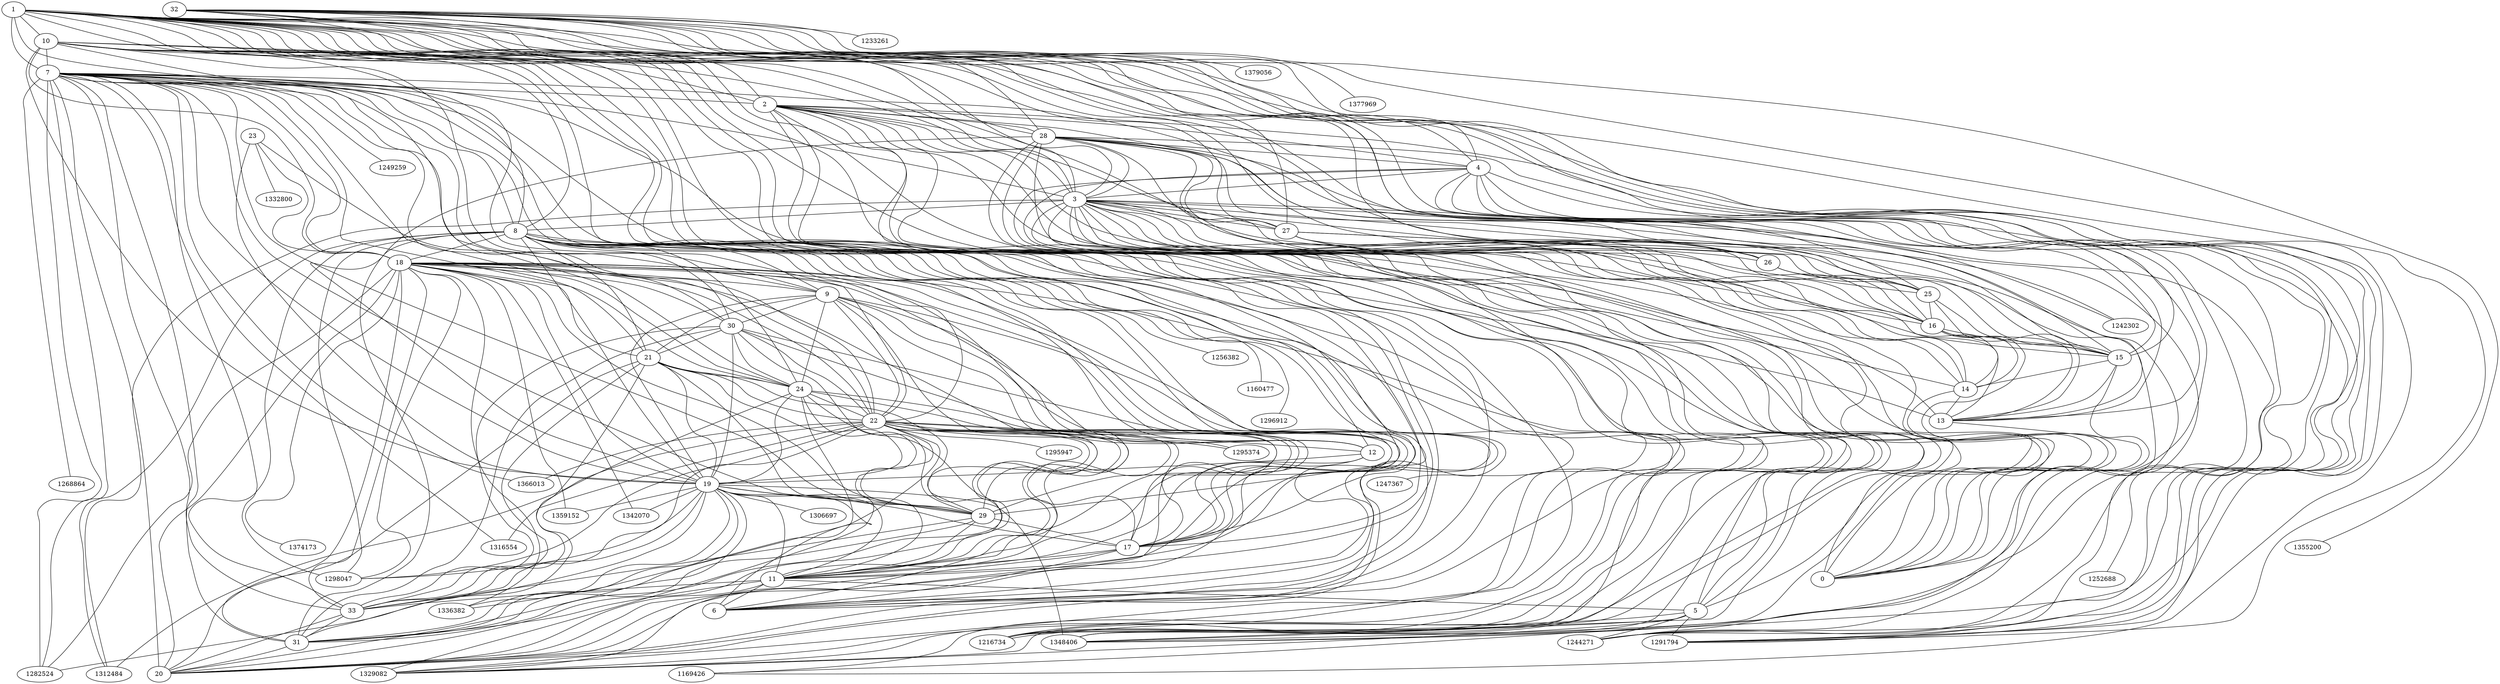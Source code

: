 graph G {
1 -- 1329082 [weight=0.07613889877682356, s=External];
0 [id=266964];
1 [id=266965];
1329082 [id=329082, c=0];
1 -- 1242302 [weight=0.07908783105837627, s=External];
2 [id=266966];
3 [id=266967];
1242302 [id=242302, c=0];
1 -- 6 [weight=0.07924704710078354, s=Hidden];
4 [id=268191];
1 -- 1169426 [weight=0.08126471461829556, s=External];
5 [id=268201];
6 [id=274637];
1169426 [id=169426, c=0];
1 -- 10 [weight=0.08326900058930103, s=Hidden];
7 [id=274638];
1 -- 1244271 [weight=0.08668695519893675, s=External];
8 [id=284777];
9 [id=284778];
1244271 [id=244271, c=0];
1 -- 27 [weight=0.08845055587899772, s=Hidden];
10 [id=294484];
1 -- 25 [weight=0.0899148011621112, s=Hidden];
11 [id=295564];
1 -- 26 [weight=0.09396515453026684, s=Hidden];
12 [id=315060];
1 -- 1348406 [weight=0.10338719752106573, s=External];
13 [id=320527];
14 [id=322561];
1348406 [id=348406, c=0];
1 -- 1291794 [weight=0.10719887802696353, s=External];
15 [id=322562];
16 [id=322563];
1291794 [id=291794, c=0];
1 -- 1216734 [weight=0.1608797907959808, s=External];
17 [id=325635];
18 [id=326933];
1216734 [id=216734, c=0];
1 -- 14 [weight=0.25270312385597393, s=Hidden];
19 [id=326934];
1 -- 15 [weight=0.28027129042616644, s=Hidden];
20 [id=326936];
1 -- 16 [weight=0.2942982944740905, s=Hidden];
21 [id=326937];
2 -- 10 [weight=0.09877282068249994, s=Hidden];
22 [id=335764];
2 -- 27 [weight=0.0998458944194132, s=Hidden];
23 [id=339263];
2 -- 1169426 [weight=0.10033183696618007, s=External];
24 [id=354544];
2 -- 1348406 [weight=0.1052724197411058, s=External];
25 [id=360061];
2 -- 1291794 [weight=0.10883571746308111, s=External];
26 [id=360152];
2 -- 1216734 [weight=0.16068342585279405, s=External];
27 [id=360153];
2 -- 28 [weight=0.16626572307815204, s=Hidden];
28 [id=366310];
2 -- 14 [weight=0.2475410650614291, s=Hidden];
29 [id=381297];
2 -- 15 [weight=0.26218551820255637, s=Hidden];
30 [id=383467];
2 -- 16 [weight=0.27825239893910586, s=Hidden];
31 [id=383469];
2 -- 13 [weight=0.32043220074112067, s=Hidden];
32 [id=403494];
3 -- 1312484 [weight=0.07416713687772998, s=External];
33 [id=415945];
1 -- 0 [weight=0.667264122600197];
1312484 [id=312484, c=0];
2 -- 0 [weight=0.5916196988624];
3 -- 8 [weight=0.07595203345939638, s=Hidden];
3 -- 0 [weight=0.684005394630169];
3 -- 1242302 [weight=0.07646875948839163, s=External];
13 -- 0 [weight=0.341941362839097];
3 -- 6 [weight=0.0797784320604167, s=Hidden];
16 -- 0 [weight=0.308007376127046];
3 -- 1169426 [weight=0.08095152842811595, s=External];
2 -- 1 [weight=0.643856550927231];
3 -- 7 [weight=0.08211473479889744, s=Hidden];
3 -- 1 [weight=0.674716279962909];
3 -- 1329082 [weight=0.08221677097191145, s=External];
4 -- 1 [weight=0.0769109690078001];
3 -- 10 [weight=0.08442290249195196, s=Hidden];
5 -- 1 [weight=0.118407521591838];
3 -- 1244271 [weight=0.09036562909061903, s=External];
7 -- 1 [weight=0.0837415454426583];
3 -- 25 [weight=0.0937698430086055, s=Hidden];
8 -- 1 [weight=0.0761130920113827];
3 -- 1348406 [weight=0.09791806267269003, s=External];
13 -- 1 [weight=0.334609991329094];
3 -- 27 [weight=0.10829702771174665, s=Hidden];
28 -- 1 [weight=0.175305974070144];
3 -- 26 [weight=0.11077181586464326, s=Hidden];
3 -- 2 [weight=0.619074408212913];
3 -- 1291794 [weight=0.1139177029872024, s=External];
5 -- 2 [weight=0.121458338199309];
3 -- 1216734 [weight=0.15146886384211225, s=External];
7 -- 2 [weight=0.0963689097142761];
3 -- 14 [weight=0.2596120234106815, s=Hidden];
4 -- 3 [weight=0.0821701598015359];
4 -- 1252688 [weight=0.06045910326881204, s=External];
5 -- 3 [weight=0.126382202709566];
1252688 [id=252688, c=0];
13 -- 3 [weight=0.355535888302726];
4 -- 13 [weight=0.06754947650691809, s=Hidden];
15 -- 3 [weight=0.300552478368841];
4 -- 2 [weight=0.07036484146357669, s=Hidden];
16 -- 3 [weight=0.338990070799276];
4 -- 0 [weight=0.08175000169083721, s=Hidden];
28 -- 3 [weight=0.184680403499097];
4 -- 1348406 [weight=0.09582909268173634, s=External];
32 -- 3 [weight=0.0538695831836029];
4 -- 5 [weight=0.10883044350725328, s=Hidden];
14 -- 13 [weight=0.490712498019125];
4 -- 1244271 [weight=0.11511248501989575, s=External];
15 -- 13 [weight=0.559299406641844];
4 -- 1216734 [weight=0.1299086966752904, s=External];
16 -- 13 [weight=0.594696289450802];
4 -- 1291794 [weight=0.19223224138101858, s=External];
28 -- 13 [weight=0.181826787111429];
5 -- 1329082 [weight=0.11948897346635332, s=External];
16 -- 14 [weight=0.537272755058709];
5 -- 1348406 [weight=0.126412280773797, s=External];
16 -- 15 [weight=0.590253236409384];
5 -- 1291794 [weight=0.14428058397390706, s=External];
25 -- 16 [weight=0.120670150553054];
5 -- 1216734 [weight=0.16489894738170655, s=External];
26 -- 16 [weight=0.127248765504585];
5 -- 1244271 [weight=0.18076799164788174, s=External];
27 -- 16 [weight=0.13650139491877];
7 -- 15 [weight=0.08448312016514944, s=Hidden];
28 -- 4 [weight=0.113222490984736];
7 -- 13 [weight=0.09024974773537213, s=Hidden];
32 -- 4 [weight=0.0596949291761193];
7 -- 1366013 [weight=0.13910444067073327, s=External];
11 -- 5 [weight=0.139205861664935];
1366013 [id=366013, c=0];
7 -- 6 [weight=0.57425627246428];
7 -- 1316554 [weight=0.14064387529111858, s=External];
8 -- 7 [weight=0.532207587382351];
1316554 [id=316554, c=0];
10 -- 7 [weight=0.567656432196295];
7 -- 1312484 [weight=0.14398840139790794, s=External];
11 -- 7 [weight=0.303961856519867];
7 -- 1298047 [weight=0.14415207546456307, s=External];
17 -- 7 [weight=0.608762088966708];
1298047 [id=298047, c=0];
22 -- 7 [weight=0.481207065741535];
7 -- 1282524 [weight=0.14488005601185913, s=External];
9 -- 8 [weight=0.566188093245659];
1282524 [id=282524, c=0];
11 -- 8 [weight=0.315507908656831];
7 -- 1249259 [weight=0.14694882656548178, s=External];
12 -- 8 [weight=0.421934360043341];
1249259 [id=249259, c=0];
17 -- 8 [weight=0.508331319260935];
7 -- 1268864 [weight=0.1473205355400858, s=External];
22 -- 8 [weight=0.438481046998736];
1268864 [id=268864, c=0];
32 -- 28 [weight=0.138446506858715];
7 -- 1329082 [weight=0.15673254061274336, s=External];
15 -- 14 [weight=0.600628430998296];
7 -- 33 [weight=0.19325056619537914, s=Hidden];
25 -- 15 [weight=0.120828670750185];
7 -- 31 [weight=0.2361067732209885, s=Hidden];
27 -- 15 [weight=0.14187951508383];
7 -- 20 [weight=0.26390103539311344, s=Hidden];
17 -- 11 [weight=0.30779139494609];
7 -- 30 [weight=0.26868759410286264, s=Hidden];
10 -- 6 [weight=0.535294672677982];
7 -- 21 [weight=0.27891646083440524, s=Hidden];
17 -- 6 [weight=0.46382083830188];
7 -- 29 [weight=0.30797889200976936, s=Hidden];
17 -- 10 [weight=0.532967380928385];
7 -- 12 [weight=0.3355989369735329, s=Hidden];
22 -- 10 [weight=0.457298732131495];
7 -- 18 [weight=0.3662774337952922, s=Hidden];
17 -- 9 [weight=0.465375723937082];
7 -- 19 [weight=0.3679098030802316, s=Hidden];
17 -- 12 [weight=0.376425302966027];
7 -- 24 [weight=0.4059594605357416, s=Hidden];
22 -- 17 [weight=0.567427840524663];
7 -- 9 [weight=0.4176088867662719, s=Hidden];
24 -- 17 [weight=0.486038610715623];
8 -- 1256382 [weight=0.1076564132682946, s=External];
29 -- 17 [weight=0.330261135382787];
1256382 [id=256382, c=0];
22 -- 9 [weight=0.494100179807109];
8 -- 1160477 [weight=0.10774728799987074, s=External];
22 -- 18 [weight=0.470315914006312];
1160477 [id=160477, c=0];
22 -- 19 [weight=0.464031362244029];
8 -- 1295374 [weight=0.11167421497634838, s=External];
23 -- 22 [weight=0.085849813664279];
1295374 [id=295374, c=0];
24 -- 22 [weight=0.544605942601466];
8 -- 1296912 [weight=0.11525343039515291, s=External];
29 -- 22 [weight=0.364794068576379];
1296912 [id=296912, c=0];
31 -- 22 [weight=0.326512303383579];
8 -- 1247367 [weight=0.1177151394271532, s=External];
27 -- 14 [weight=0.135988819469295];
1247367 [id=247367, c=0];
27 -- 25 [weight=0.456496775365157];
8 -- 1329082 [weight=0.12304835622962859, s=External];
27 -- 26 [weight=0.493148668963236];
8 -- 1298047 [weight=0.12360896278309251, s=External];
26 -- 25 [weight=0.709223420346127];
8 -- 1282524 [weight=0.13280754053188545, s=External];
12 -- 9 [weight=0.365434122373378];
8 -- 33 [weight=0.22391183185793792, s=Hidden];
18 -- 9 [weight=0.521879805594393];
8 -- 31 [weight=0.26489726559378557, s=Hidden];
19 -- 9 [weight=0.520721925916228];
8 -- 29 [weight=0.29871560508832184, s=Hidden];
21 -- 9 [weight=0.428068187606173];
8 -- 30 [weight=0.32080849814342455, s=Hidden];
24 -- 9 [weight=0.480013043805178];
8 -- 20 [weight=0.32477586873082115, s=Hidden];
19 -- 18 [weight=0.747138598442018];
8 -- 21 [weight=0.3312795650736039, s=Hidden];
20 -- 18 [weight=0.533533156905641];
8 -- 24 [weight=0.3946049895731423, s=Hidden];
21 -- 18 [weight=0.552091443623223];
8 -- 6 [weight=0.40213755684712327, s=Hidden];
23 -- 18 [weight=0.0806681183871096];
8 -- 19 [weight=0.42587348706215766, s=Hidden];
30 -- 18 [weight=0.494283463303222];
8 -- 18 [weight=0.4290794228068688, s=Hidden];
20 -- 19 [weight=0.525211487921929];
8 -- 10 [weight=0.45512010178292867, s=Hidden];
21 -- 19 [weight=0.5450333030401];
9 -- 10 [weight=0.3707051158370622, s=Hidden];
23 -- 19 [weight=0.0824075624180769];
9 -- 30 [weight=0.40105005017835504, s=Hidden];
24 -- 19 [weight=0.451753509054988];
9 -- 20 [weight=0.4062079455024312, s=Hidden];
21 -- 20 [weight=0.642767292716939];
11 -- 33 [weight=0.14116754476767268, s=Hidden];
30 -- 21 [weight=0.637590406935711];
11 -- 31 [weight=0.1613478381903669, s=Hidden];
29 -- 24 [weight=0.380064667273493];
11 -- 30 [weight=0.19615474066256286, s=Hidden];
31 -- 24 [weight=0.411800023170814];
11 -- 20 [weight=0.20261160231687808, s=Hidden];
33 -- 24 [weight=0.328008234828274];
11 -- 21 [weight=0.2103144162434761, s=Hidden];
31 -- 29 [weight=0.342636617076844];
11 -- 12 [weight=0.23625828309479316, s=Hidden];
33 -- 29 [weight=0.290976031337312];
11 -- 29 [weight=0.2473205029310662, s=Hidden];
30 -- 20 [weight=0.573867298528784];
11 -- 24 [weight=0.2482458079908265, s=Hidden];
33 -- 31 [weight=0.521910770564559];
11 -- 18 [weight=0.256270626774807, s=Hidden];
11 -- 6 [weight=0.2672002212090045, s=Hidden];
11 -- 19 [weight=0.27156366763298206, s=Hidden];
11 -- 9 [weight=0.2787193472898646, s=Hidden];
11 -- 22 [weight=0.29155599918030445, s=Hidden];
11 -- 10 [weight=0.29611528922187264, s=Hidden];
12 -- 18 [weight=0.36949682595100664, s=Hidden];
12 -- 19 [weight=0.38554523798830187, s=Hidden];
14 -- 28 [weight=0.15788153946463776, s=Hidden];
14 -- 0 [weight=0.2671802552669478, s=Hidden];
15 -- 28 [weight=0.1634045489409642, s=Hidden];
15 -- 0 [weight=0.27209685810409395, s=Hidden];
16 -- 28 [weight=0.1658304969428686, s=Hidden];
17 -- 20 [weight=0.31246646516005344, s=Hidden];
17 -- 21 [weight=0.3191748873952465, s=Hidden];
17 -- 19 [weight=0.4226011656942027, s=Hidden];
17 -- 18 [weight=0.42310689766232973, s=Hidden];
18 -- 1282524 [weight=0.09079723848927655, s=External];
18 -- 1374173 [weight=0.09175067050159759, s=External];
1374173 [id=374173, c=0];
18 -- 1359152 [weight=0.09234125333195599, s=External];
1359152 [id=359152, c=0];
18 -- 1348406 [weight=0.09368785031879259, s=External];
18 -- 1329082 [weight=0.10030215144433273, s=External];
18 -- 1342070 [weight=0.10442474001799472, s=External];
1342070 [id=342070, c=0];
18 -- 1298047 [weight=0.10471203647967132, s=External];
18 -- 1336382 [weight=0.10990767242504283, s=External];
1336382 [id=336382, c=0];
18 -- 33 [weight=0.28054975953741984, s=Hidden];
18 -- 6 [weight=0.2878792320029119, s=Hidden];
18 -- 29 [weight=0.32256204395974764, s=Hidden];
18 -- 10 [weight=0.33048691027147337, s=Hidden];
18 -- 31 [weight=0.3347045188930097, s=Hidden];
18 -- 24 [weight=0.45160136299368897, s=Hidden];
19 -- 1306697 [weight=0.08247177361974498, s=External];
1306697 [id=306697, c=3];
19 -- 28 [weight=0.08664749697603573, s=Hidden];
19 -- 1359152 [weight=0.08768053135524383, s=External];
19 -- 1282524 [weight=0.08996696674095432, s=External];
19 -- 1348406 [weight=0.09566044212567688, s=External];
19 -- 1329082 [weight=0.0975385662717789, s=External];
19 -- 1342070 [weight=0.10050701471427793, s=External];
19 -- 1298047 [weight=0.10456964488630557, s=External];
19 -- 1336382 [weight=0.10845042577559828, s=External];
19 -- 33 [weight=0.2760445324037907, s=Hidden];
19 -- 6 [weight=0.2870077006553913, s=Hidden];
19 -- 29 [weight=0.30716326059456894, s=Hidden];
19 -- 31 [weight=0.3244054837164751, s=Hidden];
19 -- 10 [weight=0.33133698734084205, s=Hidden];
19 -- 30 [weight=0.4851250746843865, s=Hidden];
21 -- 24 [weight=0.4437491792490184, s=Hidden];
22 -- 1316554 [weight=0.10522816623742304, s=External];
22 -- 1312484 [weight=0.10603326770969483, s=External];
22 -- 1295374 [weight=0.10727475453879481, s=External];
22 -- 1336382 [weight=0.10762208716505155, s=External];
22 -- 1295947 [weight=0.1083263923853351, s=External];
1295947 [id=295947, c=0];
22 -- 1298047 [weight=0.11102543086784297, s=External];
22 -- 1366013 [weight=0.11499416047283854, s=External];
22 -- 1329082 [weight=0.1251403086676996, s=External];
22 -- 33 [weight=0.27367166826898776, s=Hidden];
22 -- 12 [weight=0.3177816696080337, s=Hidden];
22 -- 20 [weight=0.34123912272323803, s=Hidden];
22 -- 30 [weight=0.34503816848093255, s=Hidden];
22 -- 21 [weight=0.35631209382323553, s=Hidden];
22 -- 6 [weight=0.40574116055113657, s=Hidden];
23 -- 1332800 [weight=0.32654463598405287, s=External];
1332800 [id=332800, c=0];
24 -- 10 [weight=0.3679556427477613, s=Hidden];
24 -- 30 [weight=0.42792285350989745, s=Hidden];
24 -- 20 [weight=0.43807216473534094, s=Hidden];
25 -- 13 [weight=0.12461350001915925, s=Hidden];
28 -- 1216734 [weight=0.11477376351532205, s=External];
28 -- 27 [weight=0.12303957044947939, s=Hidden];
28 -- 0 [weight=0.18047652014933244, s=Hidden];
28 -- 1244271 [weight=0.22038970307240213, s=External];
28 -- 1291794 [weight=0.26028854274234614, s=External];
28 -- 1348406 [weight=0.26857362646969923, s=External];
29 -- 10 [weight=0.32790278937265654, s=Hidden];
29 -- 9 [weight=0.3315647718060476, s=Hidden];
29 -- 21 [weight=0.3338602274348865, s=Hidden];
29 -- 30 [weight=0.34451404129719687, s=Hidden];
31 -- 20 [weight=0.3813888497730495, s=Hidden];
31 -- 30 [weight=0.40381675819982293, s=Hidden];
31 -- 21 [weight=0.40688948814812637, s=Hidden];
32 -- 15 [weight=0.05409722874105279, s=Hidden];
32 -- 1233261 [weight=0.057064527858744114, s=External];
1233261 [id=233261, c=0];
32 -- 1379056 [weight=0.058297360693396555, s=External];
1379056 [id=379056, c=0];
32 -- 1377969 [weight=0.05899006726744911, s=External];
1377969 [id=377969, c=0];
32 -- 1355200 [weight=0.06178783862719292, s=External];
1355200 [id=355200, c=3];
32 -- 27 [weight=0.0634228885248291, s=Hidden];
32 -- 1244271 [weight=0.07127235130660284, s=External];
32 -- 1291794 [weight=0.08087122554636997, s=External];
32 -- 25 [weight=0.08616994289610005, s=Hidden];
32 -- 26 [weight=0.09361275948845124, s=Hidden];
32 -- 1348406 [weight=0.1409439680761949, s=External];
33 -- 20 [weight=0.31518562633165637, s=Hidden];
33 -- 21 [weight=0.34806610074154304, s=Hidden];
33 -- 30 [weight=0.35068512894917225, s=Hidden];
}
